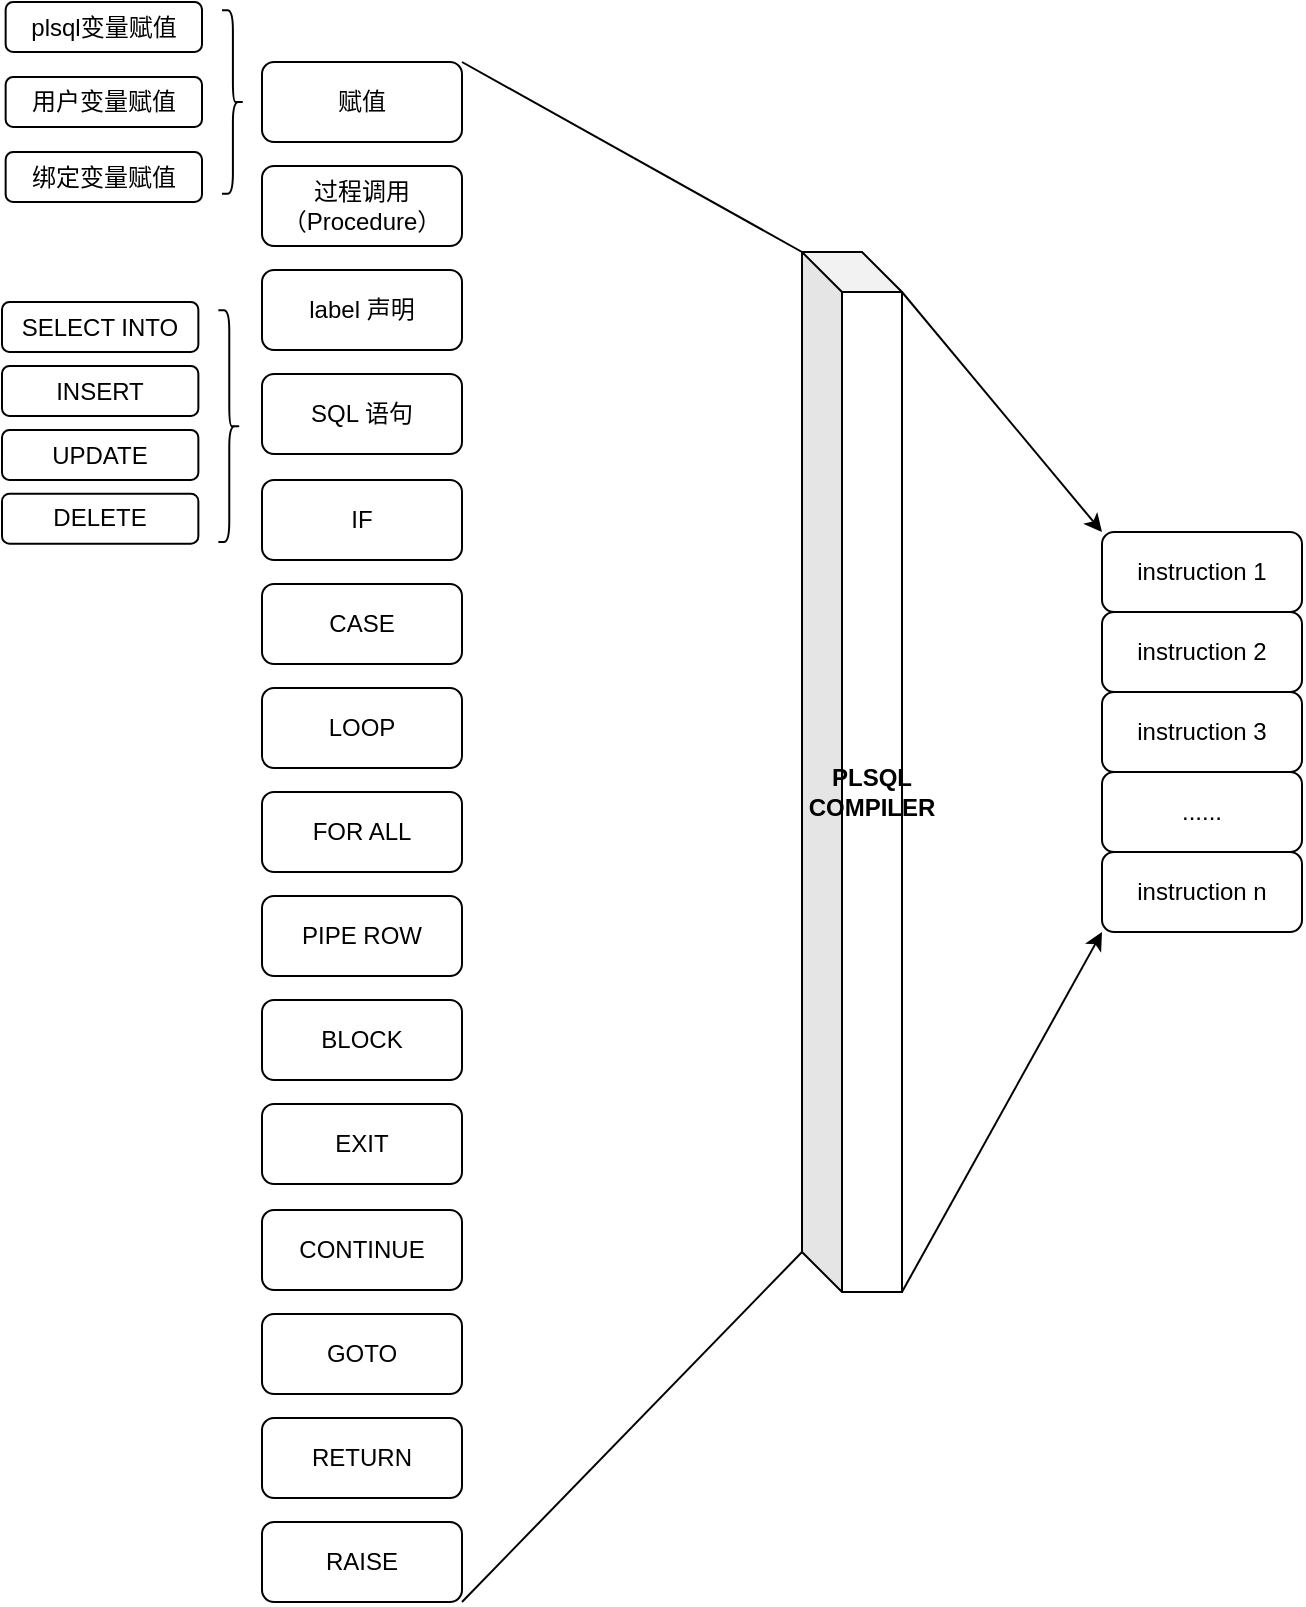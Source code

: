 <mxfile version="28.2.4">
  <diagram name="第 1 页" id="fyqsNQ0GZpDo6mnaQx26">
    <mxGraphModel dx="1740" dy="1134" grid="0" gridSize="10" guides="1" tooltips="1" connect="1" arrows="1" fold="1" page="0" pageScale="1" pageWidth="827" pageHeight="1169" math="0" shadow="0">
      <root>
        <mxCell id="0" />
        <mxCell id="1" parent="0" />
        <mxCell id="62Z8X5JfQ8TVZ5IEayrH-1" value="赋值" style="rounded=1;whiteSpace=wrap;html=1;" parent="1" vertex="1">
          <mxGeometry x="200" y="230" width="100" height="40" as="geometry" />
        </mxCell>
        <mxCell id="62Z8X5JfQ8TVZ5IEayrH-2" value="过程调用（Procedure）" style="rounded=1;whiteSpace=wrap;html=1;" parent="1" vertex="1">
          <mxGeometry x="200" y="282" width="100" height="40" as="geometry" />
        </mxCell>
        <mxCell id="62Z8X5JfQ8TVZ5IEayrH-3" value="label 声明" style="rounded=1;whiteSpace=wrap;html=1;" parent="1" vertex="1">
          <mxGeometry x="200" y="334" width="100" height="40" as="geometry" />
        </mxCell>
        <mxCell id="62Z8X5JfQ8TVZ5IEayrH-4" value="SQL 语句" style="rounded=1;whiteSpace=wrap;html=1;" parent="1" vertex="1">
          <mxGeometry x="200" y="386" width="100" height="40" as="geometry" />
        </mxCell>
        <mxCell id="62Z8X5JfQ8TVZ5IEayrH-5" value="IF" style="rounded=1;whiteSpace=wrap;html=1;" parent="1" vertex="1">
          <mxGeometry x="200" y="439" width="100" height="40" as="geometry" />
        </mxCell>
        <mxCell id="62Z8X5JfQ8TVZ5IEayrH-6" value="CASE" style="rounded=1;whiteSpace=wrap;html=1;" parent="1" vertex="1">
          <mxGeometry x="200" y="491" width="100" height="40" as="geometry" />
        </mxCell>
        <mxCell id="62Z8X5JfQ8TVZ5IEayrH-7" value="LOOP" style="rounded=1;whiteSpace=wrap;html=1;" parent="1" vertex="1">
          <mxGeometry x="200" y="543" width="100" height="40" as="geometry" />
        </mxCell>
        <mxCell id="62Z8X5JfQ8TVZ5IEayrH-12" value="FOR ALL" style="rounded=1;whiteSpace=wrap;html=1;" parent="1" vertex="1">
          <mxGeometry x="200" y="595" width="100" height="40" as="geometry" />
        </mxCell>
        <mxCell id="62Z8X5JfQ8TVZ5IEayrH-13" value="PIPE ROW" style="rounded=1;whiteSpace=wrap;html=1;" parent="1" vertex="1">
          <mxGeometry x="200" y="647" width="100" height="40" as="geometry" />
        </mxCell>
        <mxCell id="62Z8X5JfQ8TVZ5IEayrH-14" value="EXIT" style="rounded=1;whiteSpace=wrap;html=1;" parent="1" vertex="1">
          <mxGeometry x="200" y="751" width="100" height="40" as="geometry" />
        </mxCell>
        <mxCell id="62Z8X5JfQ8TVZ5IEayrH-15" value="CONTINUE" style="rounded=1;whiteSpace=wrap;html=1;" parent="1" vertex="1">
          <mxGeometry x="200" y="804" width="100" height="40" as="geometry" />
        </mxCell>
        <mxCell id="62Z8X5JfQ8TVZ5IEayrH-16" value="GOTO" style="rounded=1;whiteSpace=wrap;html=1;" parent="1" vertex="1">
          <mxGeometry x="200" y="856" width="100" height="40" as="geometry" />
        </mxCell>
        <mxCell id="62Z8X5JfQ8TVZ5IEayrH-17" value="RAISE" style="rounded=1;whiteSpace=wrap;html=1;" parent="1" vertex="1">
          <mxGeometry x="200" y="960" width="100" height="40" as="geometry" />
        </mxCell>
        <mxCell id="62Z8X5JfQ8TVZ5IEayrH-18" value="BLOCK" style="rounded=1;whiteSpace=wrap;html=1;" parent="1" vertex="1">
          <mxGeometry x="200" y="699" width="100" height="40" as="geometry" />
        </mxCell>
        <mxCell id="62Z8X5JfQ8TVZ5IEayrH-19" value="RETURN" style="rounded=1;whiteSpace=wrap;html=1;" parent="1" vertex="1">
          <mxGeometry x="200" y="908" width="100" height="40" as="geometry" />
        </mxCell>
        <mxCell id="62Z8X5JfQ8TVZ5IEayrH-85" style="edgeStyle=none;rounded=0;orthogonalLoop=1;jettySize=auto;html=1;exitX=1;exitY=1;exitDx=0;exitDy=0;exitPerimeter=0;entryX=0;entryY=1;entryDx=0;entryDy=0;" parent="1" source="62Z8X5JfQ8TVZ5IEayrH-22" target="62Z8X5JfQ8TVZ5IEayrH-82" edge="1">
          <mxGeometry relative="1" as="geometry" />
        </mxCell>
        <mxCell id="62Z8X5JfQ8TVZ5IEayrH-86" style="edgeStyle=none;rounded=0;orthogonalLoop=1;jettySize=auto;html=1;exitX=0;exitY=0;exitDx=50;exitDy=20;exitPerimeter=0;entryX=0;entryY=0;entryDx=0;entryDy=0;" parent="1" source="62Z8X5JfQ8TVZ5IEayrH-22" target="62Z8X5JfQ8TVZ5IEayrH-65" edge="1">
          <mxGeometry relative="1" as="geometry" />
        </mxCell>
        <mxCell id="62Z8X5JfQ8TVZ5IEayrH-22" value="&lt;b&gt;PLSQL COMPILER&lt;/b&gt;" style="shape=cube;whiteSpace=wrap;html=1;boundedLbl=1;backgroundOutline=1;darkOpacity=0.05;darkOpacity2=0.1;" parent="1" vertex="1">
          <mxGeometry x="470" y="325" width="50" height="520" as="geometry" />
        </mxCell>
        <mxCell id="62Z8X5JfQ8TVZ5IEayrH-25" value="" style="group" parent="1" vertex="1" connectable="0">
          <mxGeometry x="71.818" y="200" width="119.091" height="100" as="geometry" />
        </mxCell>
        <mxCell id="62Z8X5JfQ8TVZ5IEayrH-8" value="" style="shape=curlyBracket;whiteSpace=wrap;html=1;rounded=1;labelPosition=left;verticalLabelPosition=middle;align=right;verticalAlign=middle;rotation=-180;" parent="62Z8X5JfQ8TVZ5IEayrH-25" vertex="1">
          <mxGeometry x="108.182" y="4.167" width="10.909" height="91.667" as="geometry" />
        </mxCell>
        <mxCell id="62Z8X5JfQ8TVZ5IEayrH-9" value="plsql变量赋值" style="rounded=1;whiteSpace=wrap;html=1;" parent="62Z8X5JfQ8TVZ5IEayrH-25" vertex="1">
          <mxGeometry width="98.182" height="25" as="geometry" />
        </mxCell>
        <mxCell id="62Z8X5JfQ8TVZ5IEayrH-10" value="用户变量赋值" style="rounded=1;whiteSpace=wrap;html=1;" parent="62Z8X5JfQ8TVZ5IEayrH-25" vertex="1">
          <mxGeometry y="37.5" width="98.182" height="25" as="geometry" />
        </mxCell>
        <mxCell id="62Z8X5JfQ8TVZ5IEayrH-11" value="绑定变量赋值" style="rounded=1;whiteSpace=wrap;html=1;" parent="62Z8X5JfQ8TVZ5IEayrH-25" vertex="1">
          <mxGeometry y="75" width="98.182" height="25" as="geometry" />
        </mxCell>
        <mxCell id="62Z8X5JfQ8TVZ5IEayrH-29" value="" style="endArrow=none;html=1;rounded=0;entryX=0;entryY=0;entryDx=0;entryDy=0;entryPerimeter=0;exitX=1;exitY=0;exitDx=0;exitDy=0;" parent="1" source="62Z8X5JfQ8TVZ5IEayrH-1" target="62Z8X5JfQ8TVZ5IEayrH-22" edge="1">
          <mxGeometry width="50" height="50" relative="1" as="geometry">
            <mxPoint x="300" y="210" as="sourcePoint" />
            <mxPoint x="460" y="360" as="targetPoint" />
          </mxGeometry>
        </mxCell>
        <mxCell id="62Z8X5JfQ8TVZ5IEayrH-30" value="" style="endArrow=none;html=1;rounded=0;entryX=0;entryY=0;entryDx=0;entryDy=500;entryPerimeter=0;exitX=1;exitY=1;exitDx=0;exitDy=0;" parent="1" source="62Z8X5JfQ8TVZ5IEayrH-17" target="62Z8X5JfQ8TVZ5IEayrH-22" edge="1">
          <mxGeometry width="50" height="50" relative="1" as="geometry">
            <mxPoint x="310" y="1020" as="sourcePoint" />
            <mxPoint x="460" y="820" as="targetPoint" />
          </mxGeometry>
        </mxCell>
        <mxCell id="62Z8X5JfQ8TVZ5IEayrH-65" value="instruction 1" style="rounded=1;whiteSpace=wrap;html=1;" parent="1" vertex="1">
          <mxGeometry x="620" y="465" width="100" height="40" as="geometry" />
        </mxCell>
        <mxCell id="62Z8X5JfQ8TVZ5IEayrH-67" value="instruction 2" style="rounded=1;whiteSpace=wrap;html=1;" parent="1" vertex="1">
          <mxGeometry x="620" y="505" width="100" height="40" as="geometry" />
        </mxCell>
        <mxCell id="62Z8X5JfQ8TVZ5IEayrH-68" value="instruction 3" style="rounded=1;whiteSpace=wrap;html=1;" parent="1" vertex="1">
          <mxGeometry x="620" y="545" width="100" height="40" as="geometry" />
        </mxCell>
        <mxCell id="62Z8X5JfQ8TVZ5IEayrH-77" value="......" style="rounded=1;whiteSpace=wrap;html=1;" parent="1" vertex="1">
          <mxGeometry x="620" y="585" width="100" height="40" as="geometry" />
        </mxCell>
        <mxCell id="62Z8X5JfQ8TVZ5IEayrH-82" value="instruction n" style="rounded=1;whiteSpace=wrap;html=1;" parent="1" vertex="1">
          <mxGeometry x="620" y="625" width="100" height="40" as="geometry" />
        </mxCell>
        <mxCell id="62Z8X5JfQ8TVZ5IEayrH-100" value="" style="group" parent="1" vertex="1" connectable="0">
          <mxGeometry x="69.998" y="350" width="119.092" height="120.83" as="geometry" />
        </mxCell>
        <mxCell id="62Z8X5JfQ8TVZ5IEayrH-88" value="" style="shape=curlyBracket;whiteSpace=wrap;html=1;rounded=1;labelPosition=left;verticalLabelPosition=middle;align=right;verticalAlign=middle;rotation=-180;" parent="62Z8X5JfQ8TVZ5IEayrH-100" vertex="1">
          <mxGeometry x="108.182" y="4.17" width="10.91" height="115.83" as="geometry" />
        </mxCell>
        <mxCell id="62Z8X5JfQ8TVZ5IEayrH-89" value="SELECT INTO" style="rounded=1;whiteSpace=wrap;html=1;" parent="62Z8X5JfQ8TVZ5IEayrH-100" vertex="1">
          <mxGeometry width="98.182" height="25" as="geometry" />
        </mxCell>
        <mxCell id="62Z8X5JfQ8TVZ5IEayrH-90" value="INSERT" style="rounded=1;whiteSpace=wrap;html=1;" parent="62Z8X5JfQ8TVZ5IEayrH-100" vertex="1">
          <mxGeometry y="32" width="98.182" height="25" as="geometry" />
        </mxCell>
        <mxCell id="62Z8X5JfQ8TVZ5IEayrH-91" value="UPDATE" style="rounded=1;whiteSpace=wrap;html=1;" parent="62Z8X5JfQ8TVZ5IEayrH-100" vertex="1">
          <mxGeometry y="64" width="98.182" height="25" as="geometry" />
        </mxCell>
        <mxCell id="62Z8X5JfQ8TVZ5IEayrH-99" value="DELETE" style="rounded=1;whiteSpace=wrap;html=1;" parent="62Z8X5JfQ8TVZ5IEayrH-100" vertex="1">
          <mxGeometry y="95.83" width="98.182" height="25" as="geometry" />
        </mxCell>
      </root>
    </mxGraphModel>
  </diagram>
</mxfile>
